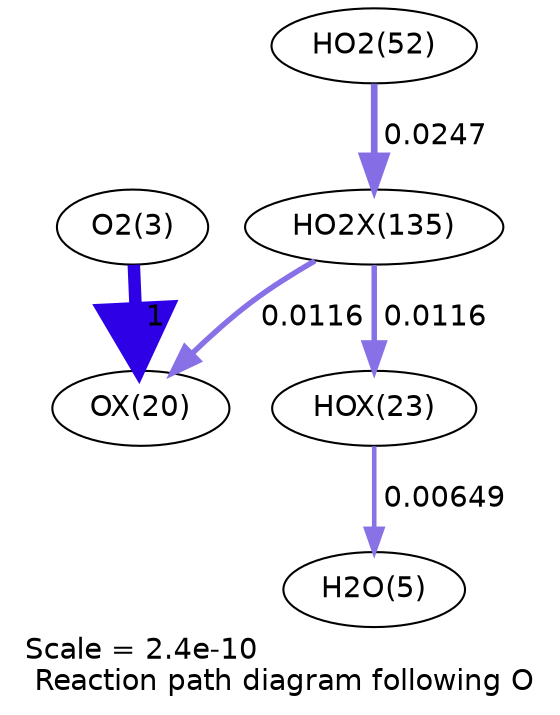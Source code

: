 digraph reaction_paths {
center=1;
s5 -> s40[fontname="Helvetica", penwidth=6, arrowsize=3, color="0.7, 1.5, 0.9"
, label=" 1"];
s57 -> s40[fontname="Helvetica", penwidth=2.64, arrowsize=1.32, color="0.7, 0.512, 0.9"
, label=" 0.0116"];
s43 -> s7[fontname="Helvetica", penwidth=2.2, arrowsize=1.1, color="0.7, 0.506, 0.9"
, label=" 0.00649"];
s57 -> s43[fontname="Helvetica", penwidth=2.64, arrowsize=1.32, color="0.7, 0.512, 0.9"
, label=" 0.0116"];
s24 -> s57[fontname="Helvetica", penwidth=3.21, arrowsize=1.6, color="0.7, 0.525, 0.9"
, label=" 0.0247"];
s5 [ fontname="Helvetica", label="O2(3)"];
s7 [ fontname="Helvetica", label="H2O(5)"];
s24 [ fontname="Helvetica", label="HO2(52)"];
s40 [ fontname="Helvetica", label="OX(20)"];
s43 [ fontname="Helvetica", label="HOX(23)"];
s57 [ fontname="Helvetica", label="HO2X(135)"];
 label = "Scale = 2.4e-10\l Reaction path diagram following O";
 fontname = "Helvetica";
}
